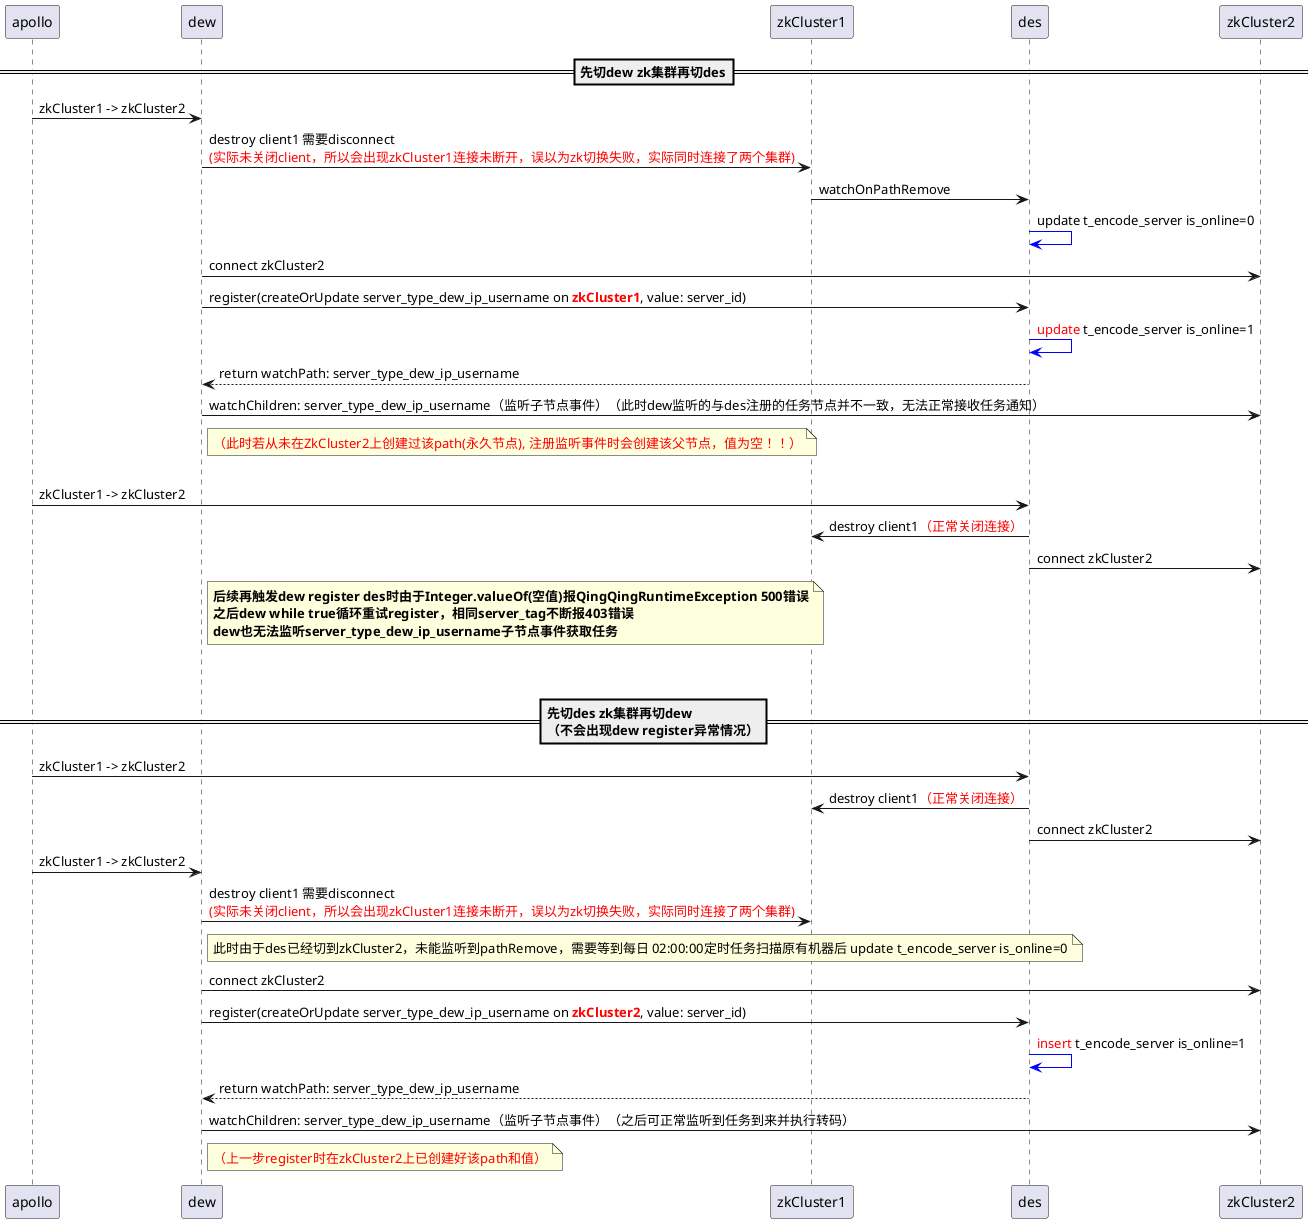 @startuml
==先切dew zk集群再切des==
apollo -> dew: zkCluster1 -> zkCluster2
dew -> zkCluster1: destroy client1 需要disconnect\n<color red>(实际未关闭client，所以会出现zkCluster1连接未断开，误以为zk切换失败，实际同时连接了两个集群)</color>
zkCluster1 -> des: watchOnPathRemove
des -[#blue]> des: update t_encode_server is_online=0
dew -> zkCluster2: connect zkCluster2
dew -> des: register(createOrUpdate server_type_dew_ip_username on <color red><b>zkCluster1</b></color>, value: server_id)
des -[#blue]> des: <color red>update</color> t_encode_server is_online=1
des --> dew: return watchPath: server_type_dew_ip_username
dew -> zkCluster2: watchChildren: server_type_dew_ip_username（监听子节点事件）（此时dew监听的与des注册的任务节点并不一致，无法正常接收任务通知）
note right dew: <color red>（此时若从未在ZkCluster2上创建过该path(永久节点), 注册监听事件时会创建该父节点，值为空！！）
||20||
apollo -> des: zkCluster1 -> zkCluster2
des -> zkCluster1: destroy client1<color red>（正常关闭连接）
des -> zkCluster2: connect zkCluster2
note right dew
<b>后续再触发dew register des时由于Integer.valueOf(空值)报QingQingRuntimeException 500错误
<b>之后dew while true循环重试register，相同server_tag不断报403错误
<b>dew也无法监听server_type_dew_ip_username子节点事件获取任务
end note


||40||
==先切des zk集群再切dew\n（不会出现dew register异常情况）==
apollo -> des: zkCluster1 -> zkCluster2
des -> zkCluster1: destroy client1<color red>（正常关闭连接）
des -> zkCluster2: connect zkCluster2
apollo -> dew: zkCluster1 -> zkCluster2
dew -> zkCluster1: destroy client1 需要disconnect\n<color red>(实际未关闭client，所以会出现zkCluster1连接未断开，误以为zk切换失败，实际同时连接了两个集群)</color>
note right dew: 此时由于des已经切到zkCluster2，未能监听到pathRemove，需要等到每日 02:00:00定时任务扫描原有机器后 update t_encode_server is_online=0
dew -> zkCluster2: connect zkCluster2
dew -> des: register(createOrUpdate server_type_dew_ip_username on <color red><b>zkCluster2</b></color>, value: server_id)
des -[#blue]> des: <color red>insert</color> t_encode_server is_online=1
des --> dew: return watchPath: server_type_dew_ip_username
dew -> zkCluster2: watchChildren: server_type_dew_ip_username（监听子节点事件）（之后可正常监听到任务到来并执行转码）
note right dew: <color red>（上一步register时在zkCluster2上已创建好该path和值）

@enduml